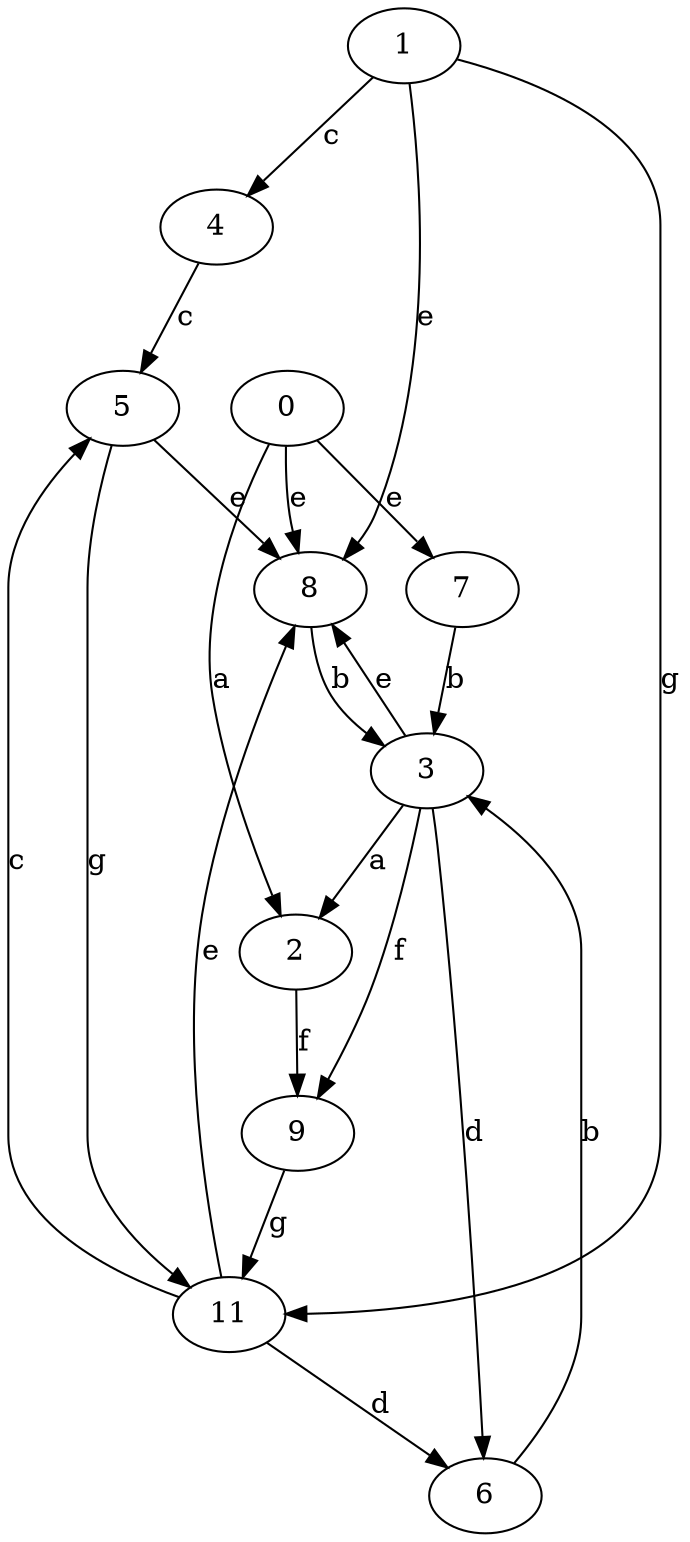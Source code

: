 strict digraph  {
1;
2;
3;
0;
4;
5;
6;
7;
8;
9;
11;
1 -> 4  [label=c];
1 -> 8  [label=e];
1 -> 11  [label=g];
2 -> 9  [label=f];
3 -> 2  [label=a];
3 -> 6  [label=d];
3 -> 8  [label=e];
3 -> 9  [label=f];
0 -> 2  [label=a];
0 -> 7  [label=e];
0 -> 8  [label=e];
4 -> 5  [label=c];
5 -> 8  [label=e];
5 -> 11  [label=g];
6 -> 3  [label=b];
7 -> 3  [label=b];
8 -> 3  [label=b];
9 -> 11  [label=g];
11 -> 5  [label=c];
11 -> 6  [label=d];
11 -> 8  [label=e];
}
